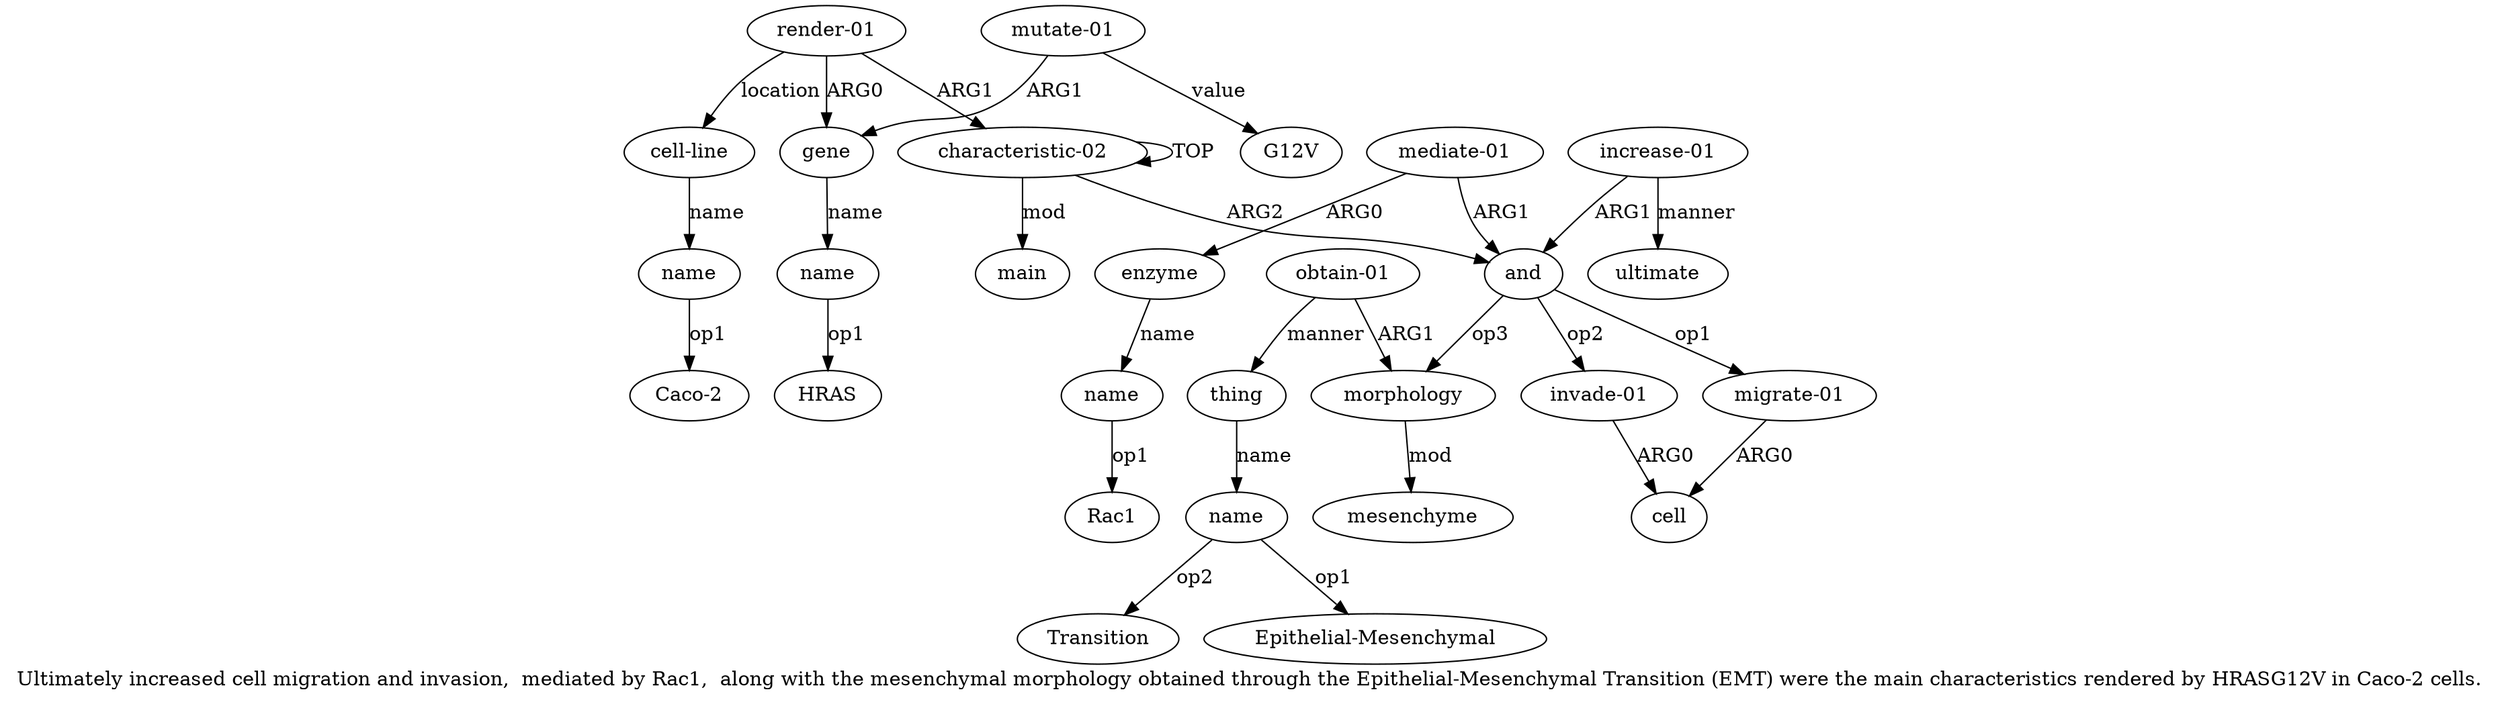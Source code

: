 digraph  {
	graph [label="Ultimately increased cell migration and invasion,  mediated by Rac1,  along with the mesenchymal morphology obtained through the \
Epithelial-Mesenchymal Transition (EMT) were the main characteristics rendered by HRASG12V in Caco-2 cells."];
	node [label="\N"];
	a20	 [color=black,
		gold_ind=20,
		gold_label="cell-line",
		label="cell-line",
		test_ind=20,
		test_label="cell-line"];
	a21	 [color=black,
		gold_ind=21,
		gold_label=name,
		label=name,
		test_ind=21,
		test_label=name];
	a20 -> a21 [key=0,
	color=black,
	gold_label=name,
	label=name,
	test_label=name];
"a21 Caco-2" [color=black,
	gold_ind=-1,
	gold_label="Caco-2",
	label="Caco-2",
	test_ind=-1,
	test_label="Caco-2"];
a21 -> "a21 Caco-2" [key=0,
color=black,
gold_label=op1,
label=op1,
test_label=op1];
"a19 G12V" [color=black,
gold_ind=-1,
gold_label=G12V,
label=G12V,
test_ind=-1,
test_label=G12V];
a15 [color=black,
gold_ind=15,
gold_label=main,
label=main,
test_ind=15,
test_label=main];
a14 [color=black,
gold_ind=14,
gold_label=ultimate,
label=ultimate,
test_ind=14,
test_label=ultimate];
a17 [color=black,
gold_ind=17,
gold_label=gene,
label=gene,
test_ind=17,
test_label=gene];
a18 [color=black,
gold_ind=18,
gold_label=name,
label=name,
test_ind=18,
test_label=name];
a17 -> a18 [key=0,
color=black,
gold_label=name,
label=name,
test_label=name];
a16 [color=black,
gold_ind=16,
gold_label="render-01",
label="render-01",
test_ind=16,
test_label="render-01"];
a16 -> a20 [key=0,
color=black,
gold_label=location,
label=location,
test_label=location];
a16 -> a17 [key=0,
color=black,
gold_label=ARG0,
label=ARG0,
test_label=ARG0];
a0 [color=black,
gold_ind=0,
gold_label="characteristic-02",
label="characteristic-02",
test_ind=0,
test_label="characteristic-02"];
a16 -> a0 [key=0,
color=black,
gold_label=ARG1,
label=ARG1,
test_label=ARG1];
a11 [color=black,
gold_ind=11,
gold_label=enzyme,
label=enzyme,
test_ind=11,
test_label=enzyme];
a12 [color=black,
gold_ind=12,
gold_label=name,
label=name,
test_ind=12,
test_label=name];
a11 -> a12 [key=0,
color=black,
gold_label=name,
label=name,
test_label=name];
a10 [color=black,
gold_ind=10,
gold_label="mediate-01",
label="mediate-01",
test_ind=10,
test_label="mediate-01"];
a10 -> a11 [key=0,
color=black,
gold_label=ARG0,
label=ARG0,
test_label=ARG0];
a1 [color=black,
gold_ind=1,
gold_label=and,
label=and,
test_ind=1,
test_label=and];
a10 -> a1 [key=0,
color=black,
gold_label=ARG1,
label=ARG1,
test_label=ARG1];
a13 [color=black,
gold_ind=13,
gold_label="increase-01",
label="increase-01",
test_ind=13,
test_label="increase-01"];
a13 -> a14 [key=0,
color=black,
gold_label=manner,
label=manner,
test_label=manner];
a13 -> a1 [key=0,
color=black,
gold_label=ARG1,
label=ARG1,
test_label=ARG1];
"a12 Rac1" [color=black,
gold_ind=-1,
gold_label=Rac1,
label=Rac1,
test_ind=-1,
test_label=Rac1];
a12 -> "a12 Rac1" [key=0,
color=black,
gold_label=op1,
label=op1,
test_label=op1];
"a18 HRAS" [color=black,
gold_ind=-1,
gold_label=HRAS,
label=HRAS,
test_ind=-1,
test_label=HRAS];
a19 [color=black,
gold_ind=19,
gold_label="mutate-01",
label="mutate-01",
test_ind=19,
test_label="mutate-01"];
a19 -> "a19 G12V" [key=0,
color=black,
gold_label=value,
label=value,
test_label=value];
a19 -> a17 [key=0,
color=black,
gold_label=ARG1,
label=ARG1,
test_label=ARG1];
a18 -> "a18 HRAS" [key=0,
color=black,
gold_label=op1,
label=op1,
test_label=op1];
"a9 Transition" [color=black,
gold_ind=-1,
gold_label=Transition,
label=Transition,
test_ind=-1,
test_label=Transition];
a2 [color=black,
gold_ind=2,
gold_label="migrate-01",
label="migrate-01",
test_ind=2,
test_label="migrate-01"];
a1 -> a2 [key=0,
color=black,
gold_label=op1,
label=op1,
test_label=op1];
a5 [color=black,
gold_ind=5,
gold_label=morphology,
label=morphology,
test_ind=5,
test_label=morphology];
a1 -> a5 [key=0,
color=black,
gold_label=op3,
label=op3,
test_label=op3];
a4 [color=black,
gold_ind=4,
gold_label="invade-01",
label="invade-01",
test_ind=4,
test_label="invade-01"];
a1 -> a4 [key=0,
color=black,
gold_label=op2,
label=op2,
test_label=op2];
a0 -> a15 [key=0,
color=black,
gold_label=mod,
label=mod,
test_label=mod];
a0 -> a1 [key=0,
color=black,
gold_label=ARG2,
label=ARG2,
test_label=ARG2];
a0 -> a0 [key=0,
color=black,
gold_label=TOP,
label=TOP,
test_label=TOP];
a3 [color=black,
gold_ind=3,
gold_label=cell,
label=cell,
test_ind=3,
test_label=cell];
a2 -> a3 [key=0,
color=black,
gold_label=ARG0,
label=ARG0,
test_label=ARG0];
a6 [color=black,
gold_ind=6,
gold_label=mesenchyme,
label=mesenchyme,
test_ind=6,
test_label=mesenchyme];
a5 -> a6 [key=0,
color=black,
gold_label=mod,
label=mod,
test_label=mod];
a4 -> a3 [key=0,
color=black,
gold_label=ARG0,
label=ARG0,
test_label=ARG0];
a7 [color=black,
gold_ind=7,
gold_label="obtain-01",
label="obtain-01",
test_ind=7,
test_label="obtain-01"];
a7 -> a5 [key=0,
color=black,
gold_label=ARG1,
label=ARG1,
test_label=ARG1];
a8 [color=black,
gold_ind=8,
gold_label=thing,
label=thing,
test_ind=8,
test_label=thing];
a7 -> a8 [key=0,
color=black,
gold_label=manner,
label=manner,
test_label=manner];
a9 [color=black,
gold_ind=9,
gold_label=name,
label=name,
test_ind=9,
test_label=name];
a9 -> "a9 Transition" [key=0,
color=black,
gold_label=op2,
label=op2,
test_label=op2];
"a9 Epithelial-Mesenchymal" [color=black,
gold_ind=-1,
gold_label="Epithelial-Mesenchymal",
label="Epithelial-Mesenchymal",
test_ind=-1,
test_label="Epithelial-Mesenchymal"];
a9 -> "a9 Epithelial-Mesenchymal" [key=0,
color=black,
gold_label=op1,
label=op1,
test_label=op1];
a8 -> a9 [key=0,
color=black,
gold_label=name,
label=name,
test_label=name];
}
